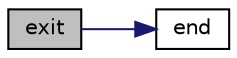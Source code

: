 digraph "exit"
{
  bgcolor="transparent";
  edge [fontname="Helvetica",fontsize="10",labelfontname="Helvetica",labelfontsize="10"];
  node [fontname="Helvetica",fontsize="10",shape=record];
  rankdir="LR";
  Node5309 [label="exit",height=0.2,width=0.4,color="black", fillcolor="grey75", style="filled", fontcolor="black"];
  Node5309 -> Node5310 [color="midnightblue",fontsize="10",style="solid",fontname="Helvetica"];
  Node5310 [label="end",height=0.2,width=0.4,color="black",URL="$a27801.html#aaf81d3fdaf258088d7692fa70cece087"];
}
